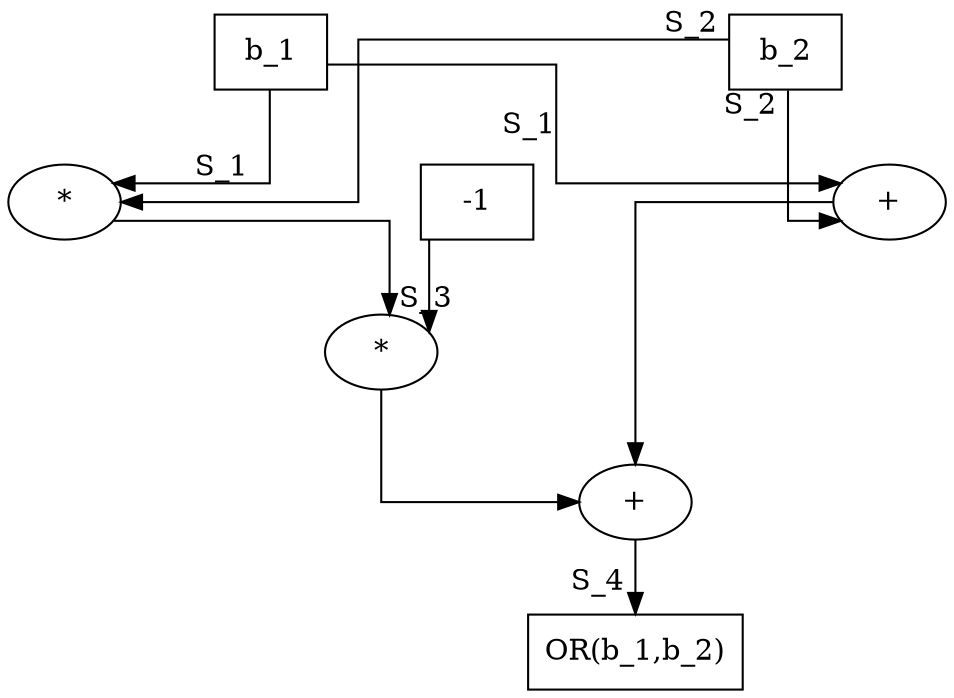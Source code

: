 digraph BOOLOR {
	graph [center=true,
		forcelabels=true,
		nodesep=2.0,
		splines=ortho
	];
	nOR1	[label=b_1,
		shape=box];
	nOR4	[label="*"];
	nOR1 -> nOR4	[xlabel=S_1];
	nOR6	[label="+"];
	nOR1 -> nOR6	[xlabel=S_1];
	nOR2	[label=b_2,
		shape=box];
	nOR2 -> nOR4	[taillabel="S_2 "];
	nOR2 -> nOR6	[taillabel="S_2 "];
	nOR3	[label=-1,
		shape=box];
	nOR5	[label="*"];
	nOR3 -> nOR5;
	nOR4 -> nOR5	[headlabel=" S_3"];
	nOR7	[label="+"];
	nOR5 -> nOR7;
	nOR6 -> nOR7;
	nOR8	[label="OR(b_1,b_2)",
		shape=box];
	nOR7 -> nOR8	[xlabel="S_4 "];
}
